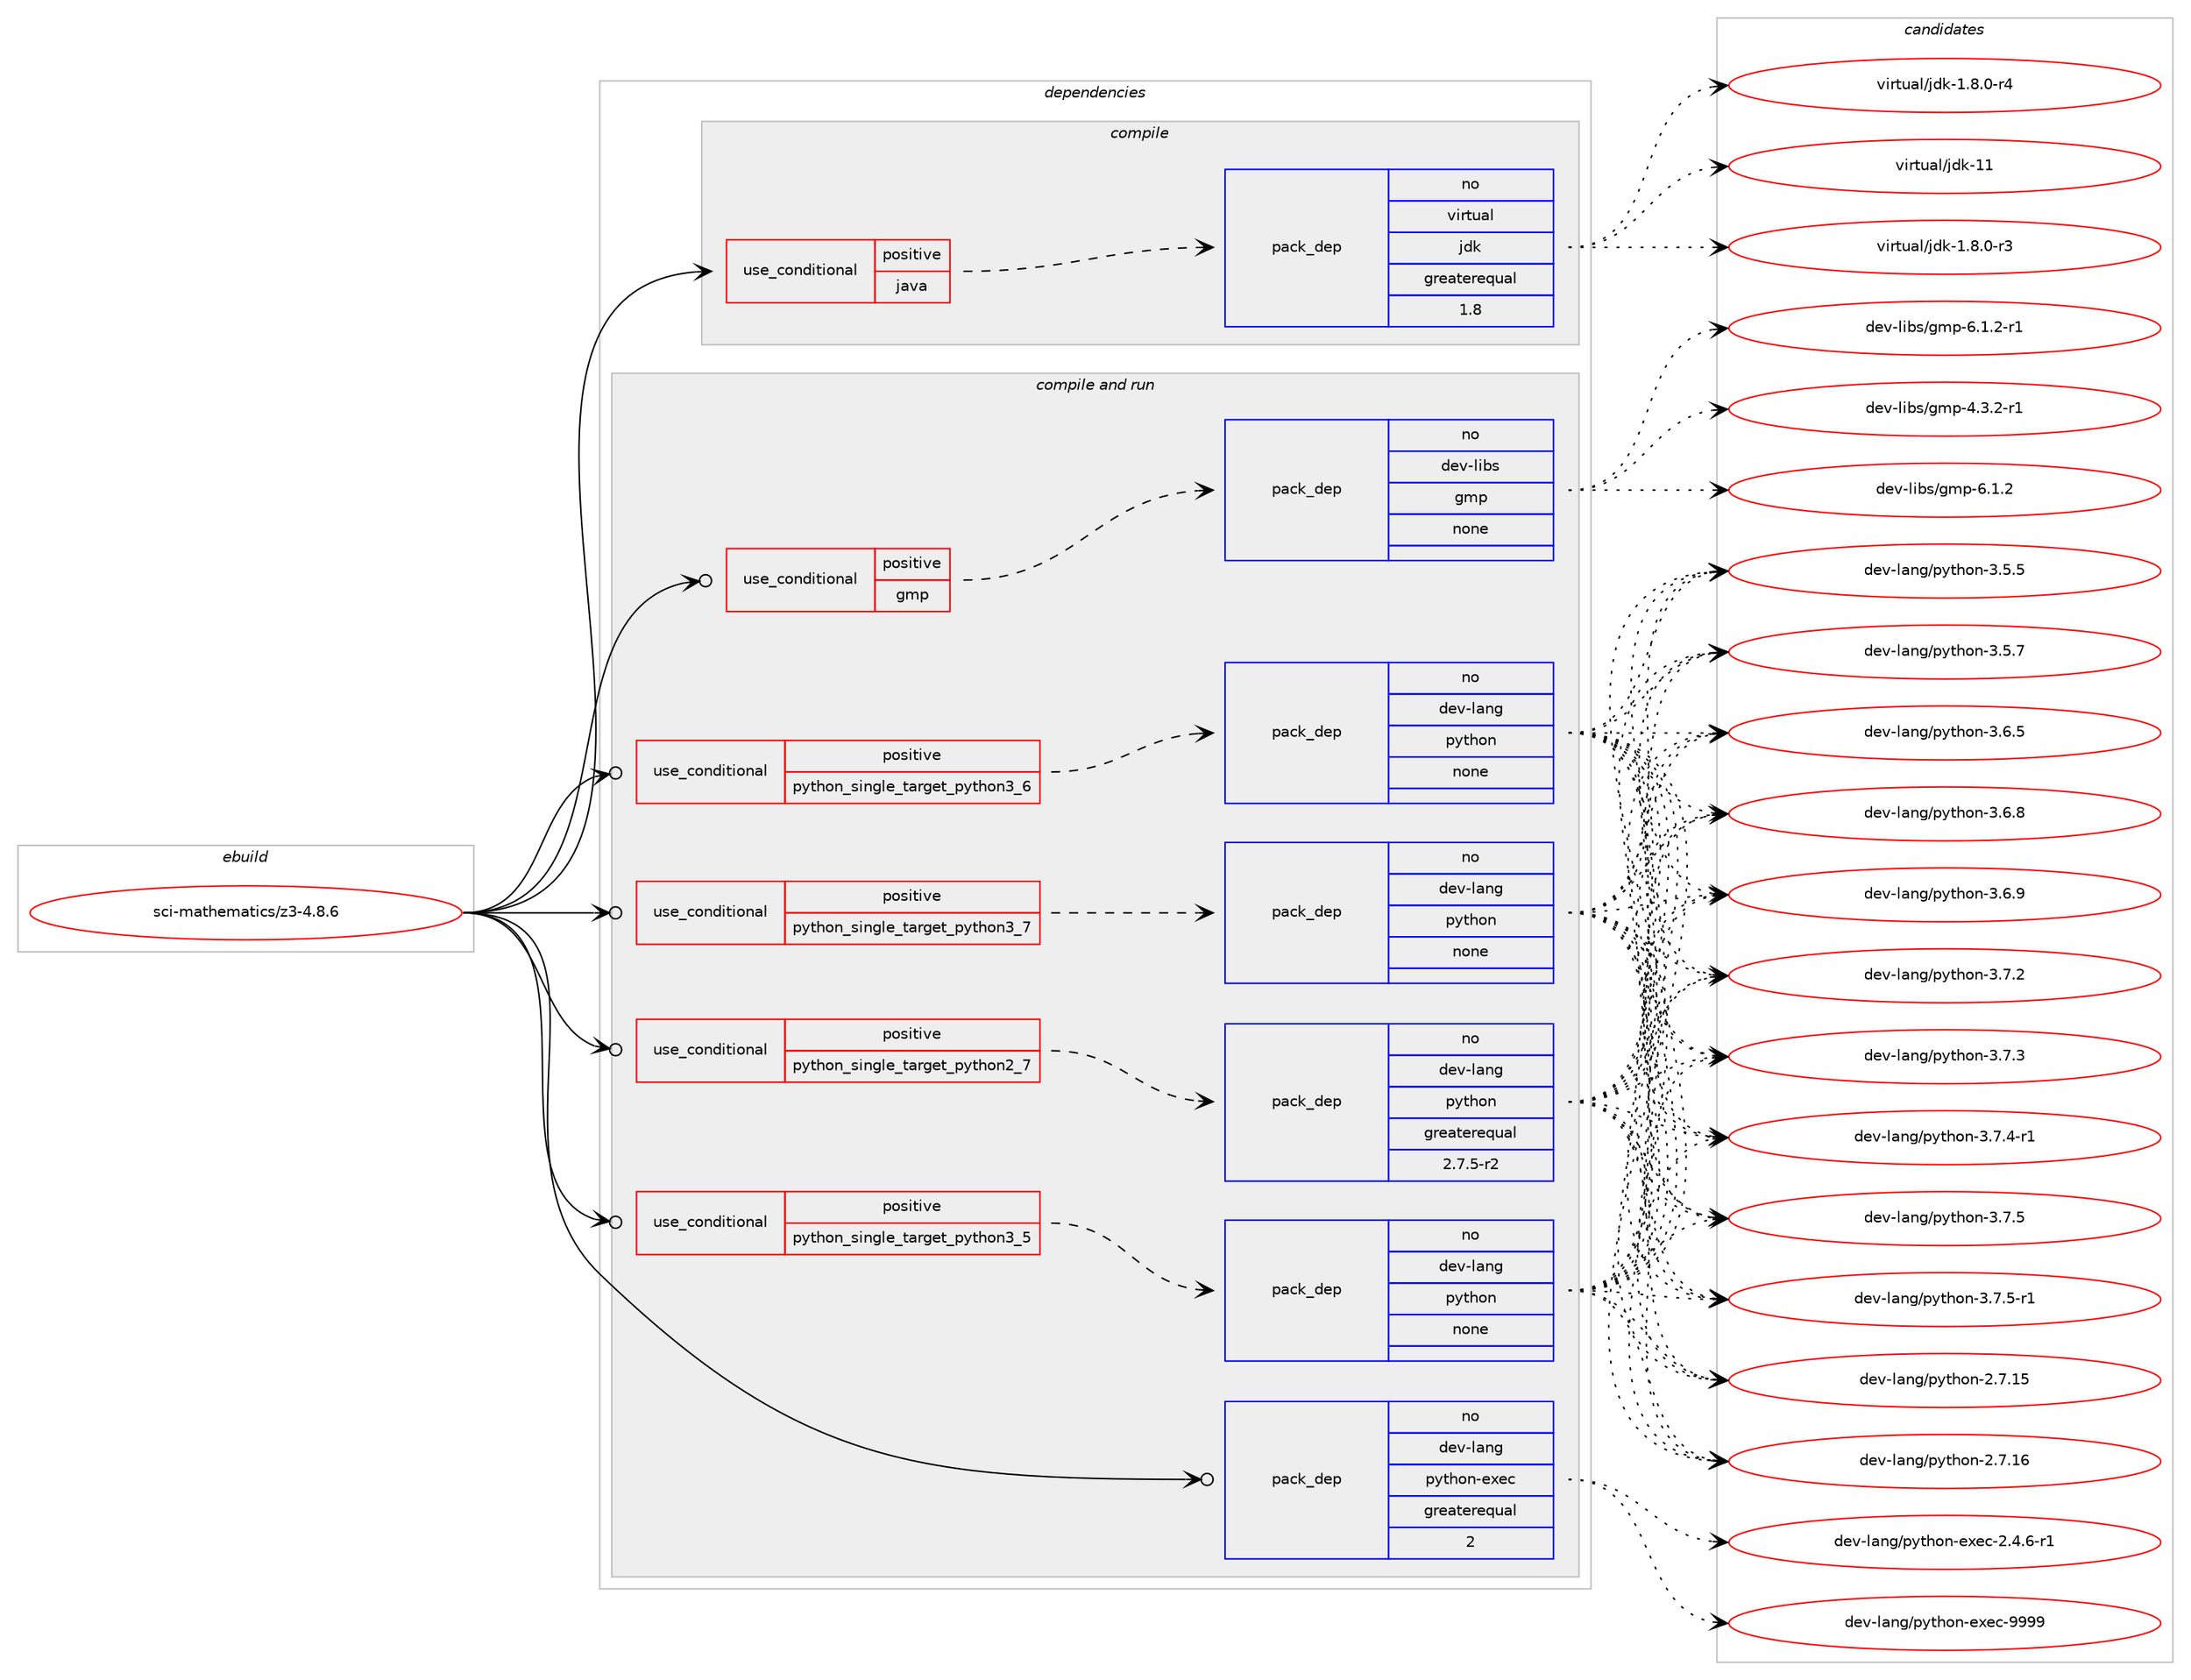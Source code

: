 digraph prolog {

# *************
# Graph options
# *************

newrank=true;
concentrate=true;
compound=true;
graph [rankdir=LR,fontname=Helvetica,fontsize=10,ranksep=1.5];#, ranksep=2.5, nodesep=0.2];
edge  [arrowhead=vee];
node  [fontname=Helvetica,fontsize=10];

# **********
# The ebuild
# **********

subgraph cluster_leftcol {
color=gray;
rank=same;
label=<<i>ebuild</i>>;
id [label="sci-mathematics/z3-4.8.6", color=red, width=4, href="../sci-mathematics/z3-4.8.6.svg"];
}

# ****************
# The dependencies
# ****************

subgraph cluster_midcol {
color=gray;
label=<<i>dependencies</i>>;
subgraph cluster_compile {
fillcolor="#eeeeee";
style=filled;
label=<<i>compile</i>>;
subgraph cond209448 {
dependency862741 [label=<<TABLE BORDER="0" CELLBORDER="1" CELLSPACING="0" CELLPADDING="4"><TR><TD ROWSPAN="3" CELLPADDING="10">use_conditional</TD></TR><TR><TD>positive</TD></TR><TR><TD>java</TD></TR></TABLE>>, shape=none, color=red];
subgraph pack638045 {
dependency862742 [label=<<TABLE BORDER="0" CELLBORDER="1" CELLSPACING="0" CELLPADDING="4" WIDTH="220"><TR><TD ROWSPAN="6" CELLPADDING="30">pack_dep</TD></TR><TR><TD WIDTH="110">no</TD></TR><TR><TD>virtual</TD></TR><TR><TD>jdk</TD></TR><TR><TD>greaterequal</TD></TR><TR><TD>1.8</TD></TR></TABLE>>, shape=none, color=blue];
}
dependency862741:e -> dependency862742:w [weight=20,style="dashed",arrowhead="vee"];
}
id:e -> dependency862741:w [weight=20,style="solid",arrowhead="vee"];
}
subgraph cluster_compileandrun {
fillcolor="#eeeeee";
style=filled;
label=<<i>compile and run</i>>;
subgraph cond209449 {
dependency862743 [label=<<TABLE BORDER="0" CELLBORDER="1" CELLSPACING="0" CELLPADDING="4"><TR><TD ROWSPAN="3" CELLPADDING="10">use_conditional</TD></TR><TR><TD>positive</TD></TR><TR><TD>gmp</TD></TR></TABLE>>, shape=none, color=red];
subgraph pack638046 {
dependency862744 [label=<<TABLE BORDER="0" CELLBORDER="1" CELLSPACING="0" CELLPADDING="4" WIDTH="220"><TR><TD ROWSPAN="6" CELLPADDING="30">pack_dep</TD></TR><TR><TD WIDTH="110">no</TD></TR><TR><TD>dev-libs</TD></TR><TR><TD>gmp</TD></TR><TR><TD>none</TD></TR><TR><TD></TD></TR></TABLE>>, shape=none, color=blue];
}
dependency862743:e -> dependency862744:w [weight=20,style="dashed",arrowhead="vee"];
}
id:e -> dependency862743:w [weight=20,style="solid",arrowhead="odotvee"];
subgraph cond209450 {
dependency862745 [label=<<TABLE BORDER="0" CELLBORDER="1" CELLSPACING="0" CELLPADDING="4"><TR><TD ROWSPAN="3" CELLPADDING="10">use_conditional</TD></TR><TR><TD>positive</TD></TR><TR><TD>python_single_target_python2_7</TD></TR></TABLE>>, shape=none, color=red];
subgraph pack638047 {
dependency862746 [label=<<TABLE BORDER="0" CELLBORDER="1" CELLSPACING="0" CELLPADDING="4" WIDTH="220"><TR><TD ROWSPAN="6" CELLPADDING="30">pack_dep</TD></TR><TR><TD WIDTH="110">no</TD></TR><TR><TD>dev-lang</TD></TR><TR><TD>python</TD></TR><TR><TD>greaterequal</TD></TR><TR><TD>2.7.5-r2</TD></TR></TABLE>>, shape=none, color=blue];
}
dependency862745:e -> dependency862746:w [weight=20,style="dashed",arrowhead="vee"];
}
id:e -> dependency862745:w [weight=20,style="solid",arrowhead="odotvee"];
subgraph cond209451 {
dependency862747 [label=<<TABLE BORDER="0" CELLBORDER="1" CELLSPACING="0" CELLPADDING="4"><TR><TD ROWSPAN="3" CELLPADDING="10">use_conditional</TD></TR><TR><TD>positive</TD></TR><TR><TD>python_single_target_python3_5</TD></TR></TABLE>>, shape=none, color=red];
subgraph pack638048 {
dependency862748 [label=<<TABLE BORDER="0" CELLBORDER="1" CELLSPACING="0" CELLPADDING="4" WIDTH="220"><TR><TD ROWSPAN="6" CELLPADDING="30">pack_dep</TD></TR><TR><TD WIDTH="110">no</TD></TR><TR><TD>dev-lang</TD></TR><TR><TD>python</TD></TR><TR><TD>none</TD></TR><TR><TD></TD></TR></TABLE>>, shape=none, color=blue];
}
dependency862747:e -> dependency862748:w [weight=20,style="dashed",arrowhead="vee"];
}
id:e -> dependency862747:w [weight=20,style="solid",arrowhead="odotvee"];
subgraph cond209452 {
dependency862749 [label=<<TABLE BORDER="0" CELLBORDER="1" CELLSPACING="0" CELLPADDING="4"><TR><TD ROWSPAN="3" CELLPADDING="10">use_conditional</TD></TR><TR><TD>positive</TD></TR><TR><TD>python_single_target_python3_6</TD></TR></TABLE>>, shape=none, color=red];
subgraph pack638049 {
dependency862750 [label=<<TABLE BORDER="0" CELLBORDER="1" CELLSPACING="0" CELLPADDING="4" WIDTH="220"><TR><TD ROWSPAN="6" CELLPADDING="30">pack_dep</TD></TR><TR><TD WIDTH="110">no</TD></TR><TR><TD>dev-lang</TD></TR><TR><TD>python</TD></TR><TR><TD>none</TD></TR><TR><TD></TD></TR></TABLE>>, shape=none, color=blue];
}
dependency862749:e -> dependency862750:w [weight=20,style="dashed",arrowhead="vee"];
}
id:e -> dependency862749:w [weight=20,style="solid",arrowhead="odotvee"];
subgraph cond209453 {
dependency862751 [label=<<TABLE BORDER="0" CELLBORDER="1" CELLSPACING="0" CELLPADDING="4"><TR><TD ROWSPAN="3" CELLPADDING="10">use_conditional</TD></TR><TR><TD>positive</TD></TR><TR><TD>python_single_target_python3_7</TD></TR></TABLE>>, shape=none, color=red];
subgraph pack638050 {
dependency862752 [label=<<TABLE BORDER="0" CELLBORDER="1" CELLSPACING="0" CELLPADDING="4" WIDTH="220"><TR><TD ROWSPAN="6" CELLPADDING="30">pack_dep</TD></TR><TR><TD WIDTH="110">no</TD></TR><TR><TD>dev-lang</TD></TR><TR><TD>python</TD></TR><TR><TD>none</TD></TR><TR><TD></TD></TR></TABLE>>, shape=none, color=blue];
}
dependency862751:e -> dependency862752:w [weight=20,style="dashed",arrowhead="vee"];
}
id:e -> dependency862751:w [weight=20,style="solid",arrowhead="odotvee"];
subgraph pack638051 {
dependency862753 [label=<<TABLE BORDER="0" CELLBORDER="1" CELLSPACING="0" CELLPADDING="4" WIDTH="220"><TR><TD ROWSPAN="6" CELLPADDING="30">pack_dep</TD></TR><TR><TD WIDTH="110">no</TD></TR><TR><TD>dev-lang</TD></TR><TR><TD>python-exec</TD></TR><TR><TD>greaterequal</TD></TR><TR><TD>2</TD></TR></TABLE>>, shape=none, color=blue];
}
id:e -> dependency862753:w [weight=20,style="solid",arrowhead="odotvee"];
}
subgraph cluster_run {
fillcolor="#eeeeee";
style=filled;
label=<<i>run</i>>;
}
}

# **************
# The candidates
# **************

subgraph cluster_choices {
rank=same;
color=gray;
label=<<i>candidates</i>>;

subgraph choice638045 {
color=black;
nodesep=1;
choice11810511411611797108471061001074549465646484511451 [label="virtual/jdk-1.8.0-r3", color=red, width=4,href="../virtual/jdk-1.8.0-r3.svg"];
choice11810511411611797108471061001074549465646484511452 [label="virtual/jdk-1.8.0-r4", color=red, width=4,href="../virtual/jdk-1.8.0-r4.svg"];
choice1181051141161179710847106100107454949 [label="virtual/jdk-11", color=red, width=4,href="../virtual/jdk-11.svg"];
dependency862742:e -> choice11810511411611797108471061001074549465646484511451:w [style=dotted,weight="100"];
dependency862742:e -> choice11810511411611797108471061001074549465646484511452:w [style=dotted,weight="100"];
dependency862742:e -> choice1181051141161179710847106100107454949:w [style=dotted,weight="100"];
}
subgraph choice638046 {
color=black;
nodesep=1;
choice1001011184510810598115471031091124552465146504511449 [label="dev-libs/gmp-4.3.2-r1", color=red, width=4,href="../dev-libs/gmp-4.3.2-r1.svg"];
choice100101118451081059811547103109112455446494650 [label="dev-libs/gmp-6.1.2", color=red, width=4,href="../dev-libs/gmp-6.1.2.svg"];
choice1001011184510810598115471031091124554464946504511449 [label="dev-libs/gmp-6.1.2-r1", color=red, width=4,href="../dev-libs/gmp-6.1.2-r1.svg"];
dependency862744:e -> choice1001011184510810598115471031091124552465146504511449:w [style=dotted,weight="100"];
dependency862744:e -> choice100101118451081059811547103109112455446494650:w [style=dotted,weight="100"];
dependency862744:e -> choice1001011184510810598115471031091124554464946504511449:w [style=dotted,weight="100"];
}
subgraph choice638047 {
color=black;
nodesep=1;
choice10010111845108971101034711212111610411111045504655464953 [label="dev-lang/python-2.7.15", color=red, width=4,href="../dev-lang/python-2.7.15.svg"];
choice10010111845108971101034711212111610411111045504655464954 [label="dev-lang/python-2.7.16", color=red, width=4,href="../dev-lang/python-2.7.16.svg"];
choice100101118451089711010347112121116104111110455146534653 [label="dev-lang/python-3.5.5", color=red, width=4,href="../dev-lang/python-3.5.5.svg"];
choice100101118451089711010347112121116104111110455146534655 [label="dev-lang/python-3.5.7", color=red, width=4,href="../dev-lang/python-3.5.7.svg"];
choice100101118451089711010347112121116104111110455146544653 [label="dev-lang/python-3.6.5", color=red, width=4,href="../dev-lang/python-3.6.5.svg"];
choice100101118451089711010347112121116104111110455146544656 [label="dev-lang/python-3.6.8", color=red, width=4,href="../dev-lang/python-3.6.8.svg"];
choice100101118451089711010347112121116104111110455146544657 [label="dev-lang/python-3.6.9", color=red, width=4,href="../dev-lang/python-3.6.9.svg"];
choice100101118451089711010347112121116104111110455146554650 [label="dev-lang/python-3.7.2", color=red, width=4,href="../dev-lang/python-3.7.2.svg"];
choice100101118451089711010347112121116104111110455146554651 [label="dev-lang/python-3.7.3", color=red, width=4,href="../dev-lang/python-3.7.3.svg"];
choice1001011184510897110103471121211161041111104551465546524511449 [label="dev-lang/python-3.7.4-r1", color=red, width=4,href="../dev-lang/python-3.7.4-r1.svg"];
choice100101118451089711010347112121116104111110455146554653 [label="dev-lang/python-3.7.5", color=red, width=4,href="../dev-lang/python-3.7.5.svg"];
choice1001011184510897110103471121211161041111104551465546534511449 [label="dev-lang/python-3.7.5-r1", color=red, width=4,href="../dev-lang/python-3.7.5-r1.svg"];
dependency862746:e -> choice10010111845108971101034711212111610411111045504655464953:w [style=dotted,weight="100"];
dependency862746:e -> choice10010111845108971101034711212111610411111045504655464954:w [style=dotted,weight="100"];
dependency862746:e -> choice100101118451089711010347112121116104111110455146534653:w [style=dotted,weight="100"];
dependency862746:e -> choice100101118451089711010347112121116104111110455146534655:w [style=dotted,weight="100"];
dependency862746:e -> choice100101118451089711010347112121116104111110455146544653:w [style=dotted,weight="100"];
dependency862746:e -> choice100101118451089711010347112121116104111110455146544656:w [style=dotted,weight="100"];
dependency862746:e -> choice100101118451089711010347112121116104111110455146544657:w [style=dotted,weight="100"];
dependency862746:e -> choice100101118451089711010347112121116104111110455146554650:w [style=dotted,weight="100"];
dependency862746:e -> choice100101118451089711010347112121116104111110455146554651:w [style=dotted,weight="100"];
dependency862746:e -> choice1001011184510897110103471121211161041111104551465546524511449:w [style=dotted,weight="100"];
dependency862746:e -> choice100101118451089711010347112121116104111110455146554653:w [style=dotted,weight="100"];
dependency862746:e -> choice1001011184510897110103471121211161041111104551465546534511449:w [style=dotted,weight="100"];
}
subgraph choice638048 {
color=black;
nodesep=1;
choice10010111845108971101034711212111610411111045504655464953 [label="dev-lang/python-2.7.15", color=red, width=4,href="../dev-lang/python-2.7.15.svg"];
choice10010111845108971101034711212111610411111045504655464954 [label="dev-lang/python-2.7.16", color=red, width=4,href="../dev-lang/python-2.7.16.svg"];
choice100101118451089711010347112121116104111110455146534653 [label="dev-lang/python-3.5.5", color=red, width=4,href="../dev-lang/python-3.5.5.svg"];
choice100101118451089711010347112121116104111110455146534655 [label="dev-lang/python-3.5.7", color=red, width=4,href="../dev-lang/python-3.5.7.svg"];
choice100101118451089711010347112121116104111110455146544653 [label="dev-lang/python-3.6.5", color=red, width=4,href="../dev-lang/python-3.6.5.svg"];
choice100101118451089711010347112121116104111110455146544656 [label="dev-lang/python-3.6.8", color=red, width=4,href="../dev-lang/python-3.6.8.svg"];
choice100101118451089711010347112121116104111110455146544657 [label="dev-lang/python-3.6.9", color=red, width=4,href="../dev-lang/python-3.6.9.svg"];
choice100101118451089711010347112121116104111110455146554650 [label="dev-lang/python-3.7.2", color=red, width=4,href="../dev-lang/python-3.7.2.svg"];
choice100101118451089711010347112121116104111110455146554651 [label="dev-lang/python-3.7.3", color=red, width=4,href="../dev-lang/python-3.7.3.svg"];
choice1001011184510897110103471121211161041111104551465546524511449 [label="dev-lang/python-3.7.4-r1", color=red, width=4,href="../dev-lang/python-3.7.4-r1.svg"];
choice100101118451089711010347112121116104111110455146554653 [label="dev-lang/python-3.7.5", color=red, width=4,href="../dev-lang/python-3.7.5.svg"];
choice1001011184510897110103471121211161041111104551465546534511449 [label="dev-lang/python-3.7.5-r1", color=red, width=4,href="../dev-lang/python-3.7.5-r1.svg"];
dependency862748:e -> choice10010111845108971101034711212111610411111045504655464953:w [style=dotted,weight="100"];
dependency862748:e -> choice10010111845108971101034711212111610411111045504655464954:w [style=dotted,weight="100"];
dependency862748:e -> choice100101118451089711010347112121116104111110455146534653:w [style=dotted,weight="100"];
dependency862748:e -> choice100101118451089711010347112121116104111110455146534655:w [style=dotted,weight="100"];
dependency862748:e -> choice100101118451089711010347112121116104111110455146544653:w [style=dotted,weight="100"];
dependency862748:e -> choice100101118451089711010347112121116104111110455146544656:w [style=dotted,weight="100"];
dependency862748:e -> choice100101118451089711010347112121116104111110455146544657:w [style=dotted,weight="100"];
dependency862748:e -> choice100101118451089711010347112121116104111110455146554650:w [style=dotted,weight="100"];
dependency862748:e -> choice100101118451089711010347112121116104111110455146554651:w [style=dotted,weight="100"];
dependency862748:e -> choice1001011184510897110103471121211161041111104551465546524511449:w [style=dotted,weight="100"];
dependency862748:e -> choice100101118451089711010347112121116104111110455146554653:w [style=dotted,weight="100"];
dependency862748:e -> choice1001011184510897110103471121211161041111104551465546534511449:w [style=dotted,weight="100"];
}
subgraph choice638049 {
color=black;
nodesep=1;
choice10010111845108971101034711212111610411111045504655464953 [label="dev-lang/python-2.7.15", color=red, width=4,href="../dev-lang/python-2.7.15.svg"];
choice10010111845108971101034711212111610411111045504655464954 [label="dev-lang/python-2.7.16", color=red, width=4,href="../dev-lang/python-2.7.16.svg"];
choice100101118451089711010347112121116104111110455146534653 [label="dev-lang/python-3.5.5", color=red, width=4,href="../dev-lang/python-3.5.5.svg"];
choice100101118451089711010347112121116104111110455146534655 [label="dev-lang/python-3.5.7", color=red, width=4,href="../dev-lang/python-3.5.7.svg"];
choice100101118451089711010347112121116104111110455146544653 [label="dev-lang/python-3.6.5", color=red, width=4,href="../dev-lang/python-3.6.5.svg"];
choice100101118451089711010347112121116104111110455146544656 [label="dev-lang/python-3.6.8", color=red, width=4,href="../dev-lang/python-3.6.8.svg"];
choice100101118451089711010347112121116104111110455146544657 [label="dev-lang/python-3.6.9", color=red, width=4,href="../dev-lang/python-3.6.9.svg"];
choice100101118451089711010347112121116104111110455146554650 [label="dev-lang/python-3.7.2", color=red, width=4,href="../dev-lang/python-3.7.2.svg"];
choice100101118451089711010347112121116104111110455146554651 [label="dev-lang/python-3.7.3", color=red, width=4,href="../dev-lang/python-3.7.3.svg"];
choice1001011184510897110103471121211161041111104551465546524511449 [label="dev-lang/python-3.7.4-r1", color=red, width=4,href="../dev-lang/python-3.7.4-r1.svg"];
choice100101118451089711010347112121116104111110455146554653 [label="dev-lang/python-3.7.5", color=red, width=4,href="../dev-lang/python-3.7.5.svg"];
choice1001011184510897110103471121211161041111104551465546534511449 [label="dev-lang/python-3.7.5-r1", color=red, width=4,href="../dev-lang/python-3.7.5-r1.svg"];
dependency862750:e -> choice10010111845108971101034711212111610411111045504655464953:w [style=dotted,weight="100"];
dependency862750:e -> choice10010111845108971101034711212111610411111045504655464954:w [style=dotted,weight="100"];
dependency862750:e -> choice100101118451089711010347112121116104111110455146534653:w [style=dotted,weight="100"];
dependency862750:e -> choice100101118451089711010347112121116104111110455146534655:w [style=dotted,weight="100"];
dependency862750:e -> choice100101118451089711010347112121116104111110455146544653:w [style=dotted,weight="100"];
dependency862750:e -> choice100101118451089711010347112121116104111110455146544656:w [style=dotted,weight="100"];
dependency862750:e -> choice100101118451089711010347112121116104111110455146544657:w [style=dotted,weight="100"];
dependency862750:e -> choice100101118451089711010347112121116104111110455146554650:w [style=dotted,weight="100"];
dependency862750:e -> choice100101118451089711010347112121116104111110455146554651:w [style=dotted,weight="100"];
dependency862750:e -> choice1001011184510897110103471121211161041111104551465546524511449:w [style=dotted,weight="100"];
dependency862750:e -> choice100101118451089711010347112121116104111110455146554653:w [style=dotted,weight="100"];
dependency862750:e -> choice1001011184510897110103471121211161041111104551465546534511449:w [style=dotted,weight="100"];
}
subgraph choice638050 {
color=black;
nodesep=1;
choice10010111845108971101034711212111610411111045504655464953 [label="dev-lang/python-2.7.15", color=red, width=4,href="../dev-lang/python-2.7.15.svg"];
choice10010111845108971101034711212111610411111045504655464954 [label="dev-lang/python-2.7.16", color=red, width=4,href="../dev-lang/python-2.7.16.svg"];
choice100101118451089711010347112121116104111110455146534653 [label="dev-lang/python-3.5.5", color=red, width=4,href="../dev-lang/python-3.5.5.svg"];
choice100101118451089711010347112121116104111110455146534655 [label="dev-lang/python-3.5.7", color=red, width=4,href="../dev-lang/python-3.5.7.svg"];
choice100101118451089711010347112121116104111110455146544653 [label="dev-lang/python-3.6.5", color=red, width=4,href="../dev-lang/python-3.6.5.svg"];
choice100101118451089711010347112121116104111110455146544656 [label="dev-lang/python-3.6.8", color=red, width=4,href="../dev-lang/python-3.6.8.svg"];
choice100101118451089711010347112121116104111110455146544657 [label="dev-lang/python-3.6.9", color=red, width=4,href="../dev-lang/python-3.6.9.svg"];
choice100101118451089711010347112121116104111110455146554650 [label="dev-lang/python-3.7.2", color=red, width=4,href="../dev-lang/python-3.7.2.svg"];
choice100101118451089711010347112121116104111110455146554651 [label="dev-lang/python-3.7.3", color=red, width=4,href="../dev-lang/python-3.7.3.svg"];
choice1001011184510897110103471121211161041111104551465546524511449 [label="dev-lang/python-3.7.4-r1", color=red, width=4,href="../dev-lang/python-3.7.4-r1.svg"];
choice100101118451089711010347112121116104111110455146554653 [label="dev-lang/python-3.7.5", color=red, width=4,href="../dev-lang/python-3.7.5.svg"];
choice1001011184510897110103471121211161041111104551465546534511449 [label="dev-lang/python-3.7.5-r1", color=red, width=4,href="../dev-lang/python-3.7.5-r1.svg"];
dependency862752:e -> choice10010111845108971101034711212111610411111045504655464953:w [style=dotted,weight="100"];
dependency862752:e -> choice10010111845108971101034711212111610411111045504655464954:w [style=dotted,weight="100"];
dependency862752:e -> choice100101118451089711010347112121116104111110455146534653:w [style=dotted,weight="100"];
dependency862752:e -> choice100101118451089711010347112121116104111110455146534655:w [style=dotted,weight="100"];
dependency862752:e -> choice100101118451089711010347112121116104111110455146544653:w [style=dotted,weight="100"];
dependency862752:e -> choice100101118451089711010347112121116104111110455146544656:w [style=dotted,weight="100"];
dependency862752:e -> choice100101118451089711010347112121116104111110455146544657:w [style=dotted,weight="100"];
dependency862752:e -> choice100101118451089711010347112121116104111110455146554650:w [style=dotted,weight="100"];
dependency862752:e -> choice100101118451089711010347112121116104111110455146554651:w [style=dotted,weight="100"];
dependency862752:e -> choice1001011184510897110103471121211161041111104551465546524511449:w [style=dotted,weight="100"];
dependency862752:e -> choice100101118451089711010347112121116104111110455146554653:w [style=dotted,weight="100"];
dependency862752:e -> choice1001011184510897110103471121211161041111104551465546534511449:w [style=dotted,weight="100"];
}
subgraph choice638051 {
color=black;
nodesep=1;
choice10010111845108971101034711212111610411111045101120101994550465246544511449 [label="dev-lang/python-exec-2.4.6-r1", color=red, width=4,href="../dev-lang/python-exec-2.4.6-r1.svg"];
choice10010111845108971101034711212111610411111045101120101994557575757 [label="dev-lang/python-exec-9999", color=red, width=4,href="../dev-lang/python-exec-9999.svg"];
dependency862753:e -> choice10010111845108971101034711212111610411111045101120101994550465246544511449:w [style=dotted,weight="100"];
dependency862753:e -> choice10010111845108971101034711212111610411111045101120101994557575757:w [style=dotted,weight="100"];
}
}

}
